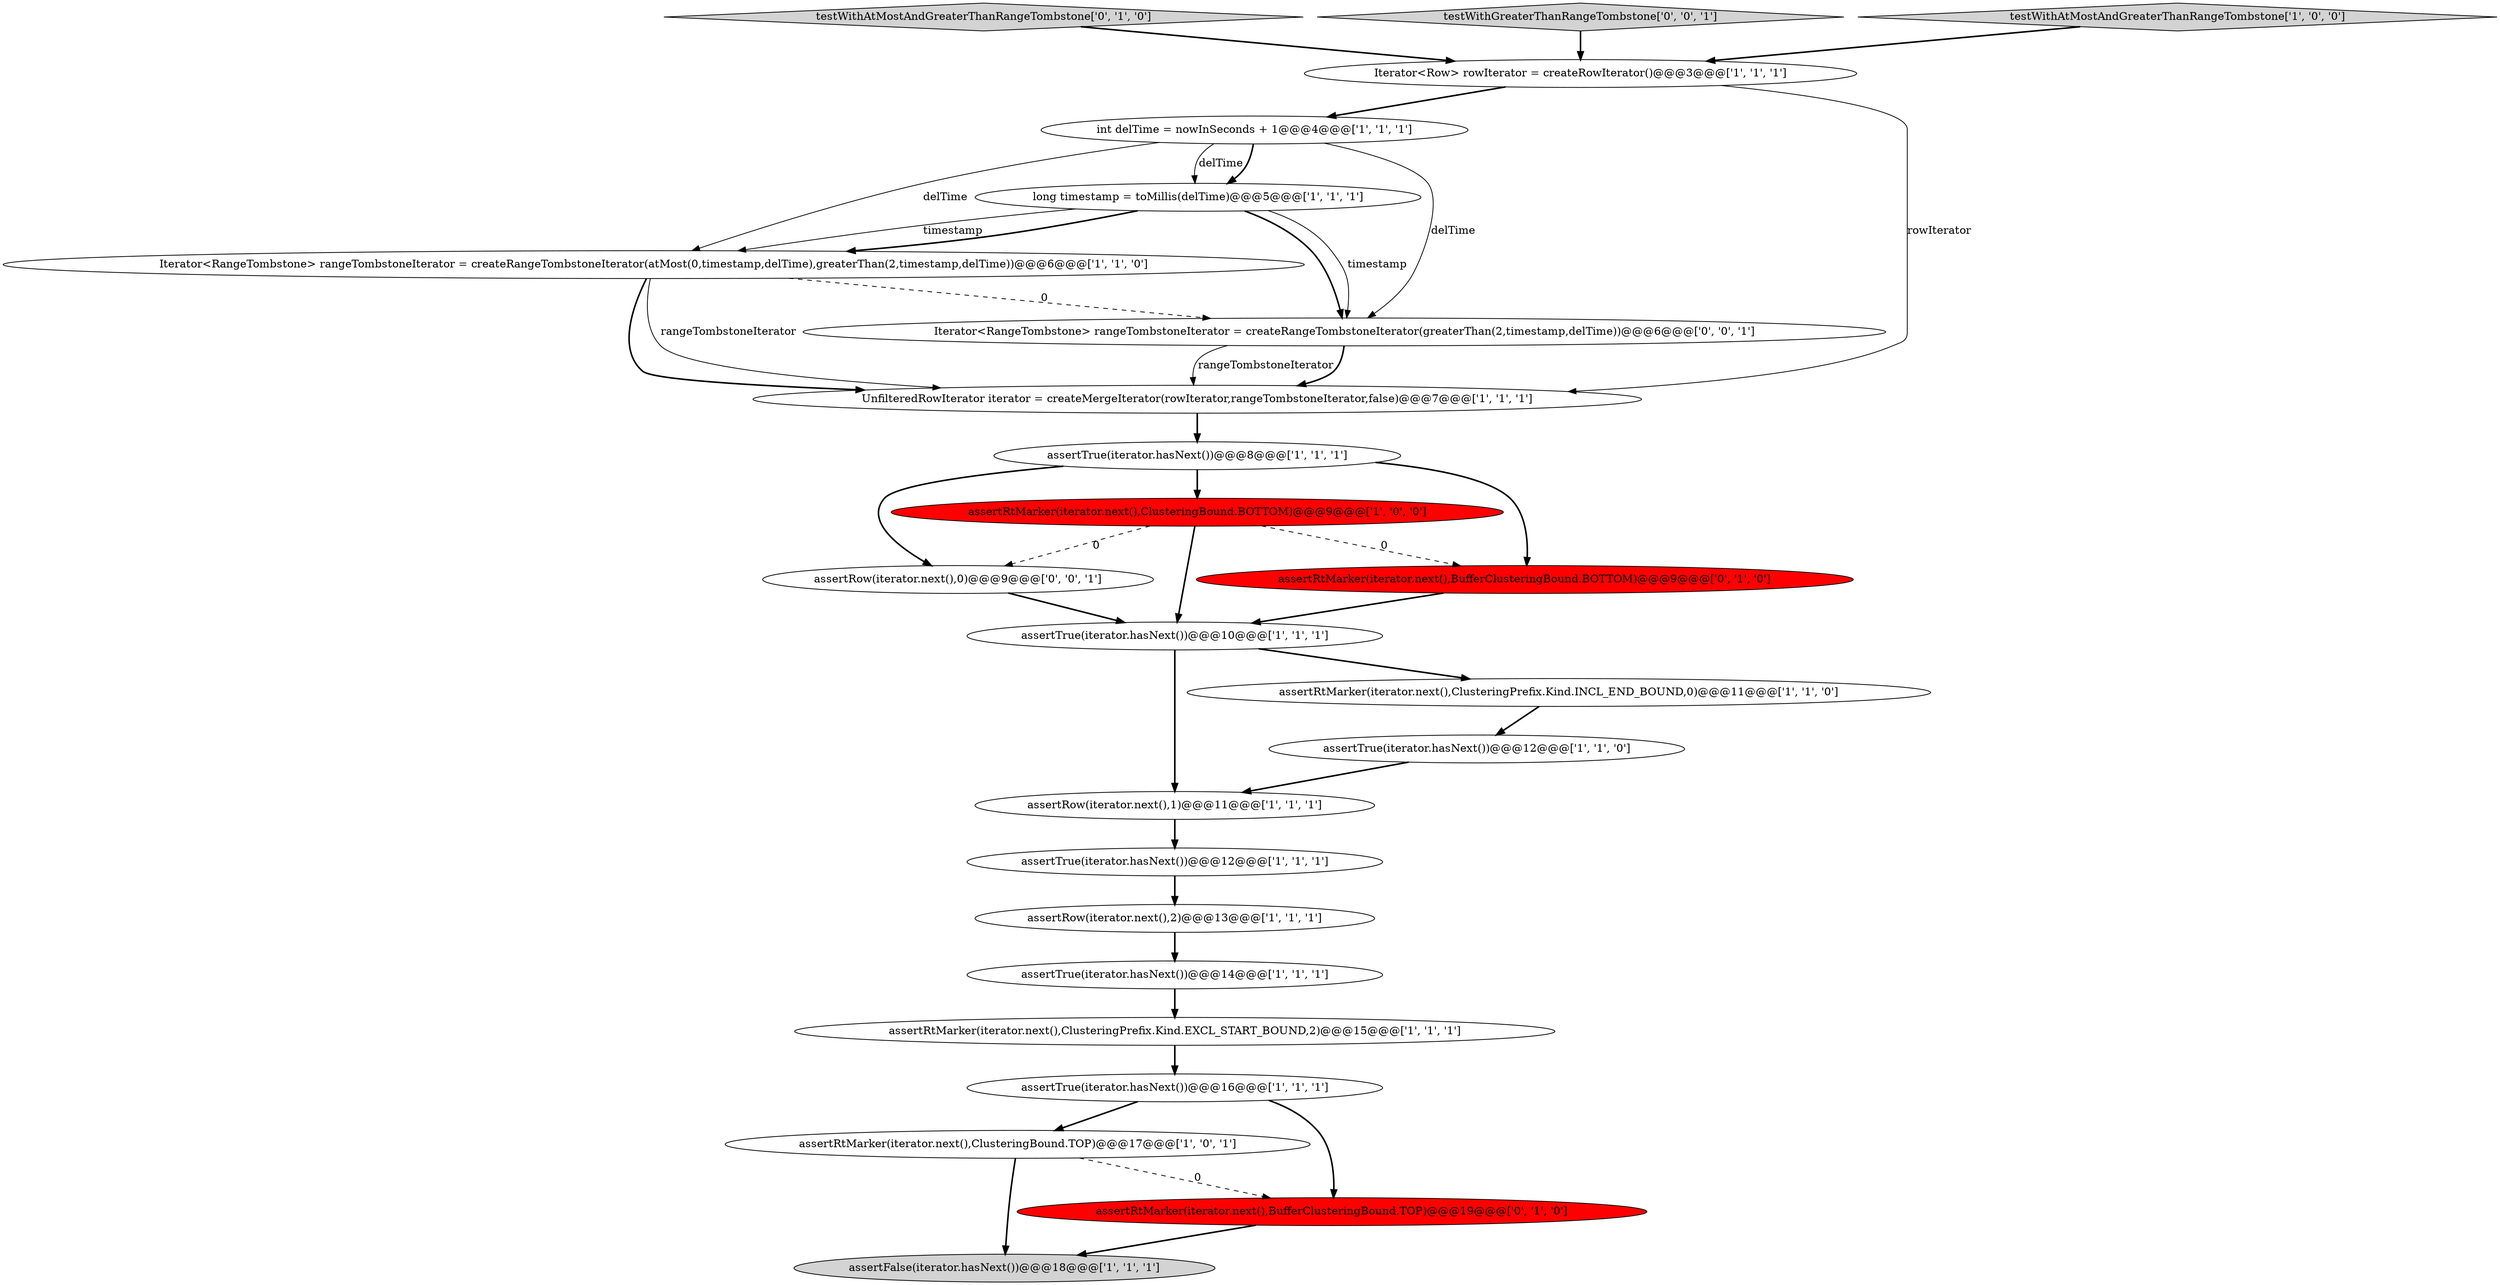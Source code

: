 digraph {
14 [style = filled, label = "assertTrue(iterator.hasNext())@@@16@@@['1', '1', '1']", fillcolor = white, shape = ellipse image = "AAA0AAABBB1BBB"];
12 [style = filled, label = "assertTrue(iterator.hasNext())@@@10@@@['1', '1', '1']", fillcolor = white, shape = ellipse image = "AAA0AAABBB1BBB"];
5 [style = filled, label = "assertTrue(iterator.hasNext())@@@12@@@['1', '1', '1']", fillcolor = white, shape = ellipse image = "AAA0AAABBB1BBB"];
4 [style = filled, label = "assertRow(iterator.next(),1)@@@11@@@['1', '1', '1']", fillcolor = white, shape = ellipse image = "AAA0AAABBB1BBB"];
8 [style = filled, label = "Iterator<Row> rowIterator = createRowIterator()@@@3@@@['1', '1', '1']", fillcolor = white, shape = ellipse image = "AAA0AAABBB1BBB"];
19 [style = filled, label = "testWithAtMostAndGreaterThanRangeTombstone['0', '1', '0']", fillcolor = lightgray, shape = diamond image = "AAA0AAABBB2BBB"];
15 [style = filled, label = "assertFalse(iterator.hasNext())@@@18@@@['1', '1', '1']", fillcolor = lightgray, shape = ellipse image = "AAA0AAABBB1BBB"];
17 [style = filled, label = "assertRtMarker(iterator.next(),ClusteringPrefix.Kind.INCL_END_BOUND,0)@@@11@@@['1', '1', '0']", fillcolor = white, shape = ellipse image = "AAA0AAABBB1BBB"];
23 [style = filled, label = "assertRow(iterator.next(),0)@@@9@@@['0', '0', '1']", fillcolor = white, shape = ellipse image = "AAA0AAABBB3BBB"];
7 [style = filled, label = "assertTrue(iterator.hasNext())@@@8@@@['1', '1', '1']", fillcolor = white, shape = ellipse image = "AAA0AAABBB1BBB"];
22 [style = filled, label = "testWithGreaterThanRangeTombstone['0', '0', '1']", fillcolor = lightgray, shape = diamond image = "AAA0AAABBB3BBB"];
6 [style = filled, label = "int delTime = nowInSeconds + 1@@@4@@@['1', '1', '1']", fillcolor = white, shape = ellipse image = "AAA0AAABBB1BBB"];
0 [style = filled, label = "Iterator<RangeTombstone> rangeTombstoneIterator = createRangeTombstoneIterator(atMost(0,timestamp,delTime),greaterThan(2,timestamp,delTime))@@@6@@@['1', '1', '0']", fillcolor = white, shape = ellipse image = "AAA0AAABBB1BBB"];
3 [style = filled, label = "assertRtMarker(iterator.next(),ClusteringBound.BOTTOM)@@@9@@@['1', '0', '0']", fillcolor = red, shape = ellipse image = "AAA1AAABBB1BBB"];
10 [style = filled, label = "assertRtMarker(iterator.next(),ClusteringBound.TOP)@@@17@@@['1', '0', '1']", fillcolor = white, shape = ellipse image = "AAA0AAABBB1BBB"];
24 [style = filled, label = "Iterator<RangeTombstone> rangeTombstoneIterator = createRangeTombstoneIterator(greaterThan(2,timestamp,delTime))@@@6@@@['0', '0', '1']", fillcolor = white, shape = ellipse image = "AAA0AAABBB3BBB"];
21 [style = filled, label = "assertRtMarker(iterator.next(),BufferClusteringBound.TOP)@@@19@@@['0', '1', '0']", fillcolor = red, shape = ellipse image = "AAA1AAABBB2BBB"];
2 [style = filled, label = "testWithAtMostAndGreaterThanRangeTombstone['1', '0', '0']", fillcolor = lightgray, shape = diamond image = "AAA0AAABBB1BBB"];
9 [style = filled, label = "assertRtMarker(iterator.next(),ClusteringPrefix.Kind.EXCL_START_BOUND,2)@@@15@@@['1', '1', '1']", fillcolor = white, shape = ellipse image = "AAA0AAABBB1BBB"];
20 [style = filled, label = "assertRtMarker(iterator.next(),BufferClusteringBound.BOTTOM)@@@9@@@['0', '1', '0']", fillcolor = red, shape = ellipse image = "AAA1AAABBB2BBB"];
16 [style = filled, label = "assertTrue(iterator.hasNext())@@@14@@@['1', '1', '1']", fillcolor = white, shape = ellipse image = "AAA0AAABBB1BBB"];
1 [style = filled, label = "assertRow(iterator.next(),2)@@@13@@@['1', '1', '1']", fillcolor = white, shape = ellipse image = "AAA0AAABBB1BBB"];
13 [style = filled, label = "UnfilteredRowIterator iterator = createMergeIterator(rowIterator,rangeTombstoneIterator,false)@@@7@@@['1', '1', '1']", fillcolor = white, shape = ellipse image = "AAA0AAABBB1BBB"];
11 [style = filled, label = "long timestamp = toMillis(delTime)@@@5@@@['1', '1', '1']", fillcolor = white, shape = ellipse image = "AAA0AAABBB1BBB"];
18 [style = filled, label = "assertTrue(iterator.hasNext())@@@12@@@['1', '1', '0']", fillcolor = white, shape = ellipse image = "AAA0AAABBB1BBB"];
8->13 [style = solid, label="rowIterator"];
10->21 [style = dashed, label="0"];
10->15 [style = bold, label=""];
0->13 [style = bold, label=""];
0->13 [style = solid, label="rangeTombstoneIterator"];
21->15 [style = bold, label=""];
6->24 [style = solid, label="delTime"];
12->17 [style = bold, label=""];
14->10 [style = bold, label=""];
6->11 [style = solid, label="delTime"];
8->6 [style = bold, label=""];
7->20 [style = bold, label=""];
3->12 [style = bold, label=""];
6->0 [style = solid, label="delTime"];
11->24 [style = bold, label=""];
7->3 [style = bold, label=""];
19->8 [style = bold, label=""];
24->13 [style = solid, label="rangeTombstoneIterator"];
22->8 [style = bold, label=""];
3->23 [style = dashed, label="0"];
5->1 [style = bold, label=""];
11->0 [style = bold, label=""];
18->4 [style = bold, label=""];
12->4 [style = bold, label=""];
1->16 [style = bold, label=""];
13->7 [style = bold, label=""];
6->11 [style = bold, label=""];
7->23 [style = bold, label=""];
3->20 [style = dashed, label="0"];
20->12 [style = bold, label=""];
9->14 [style = bold, label=""];
0->24 [style = dashed, label="0"];
23->12 [style = bold, label=""];
14->21 [style = bold, label=""];
4->5 [style = bold, label=""];
11->0 [style = solid, label="timestamp"];
16->9 [style = bold, label=""];
17->18 [style = bold, label=""];
11->24 [style = solid, label="timestamp"];
2->8 [style = bold, label=""];
24->13 [style = bold, label=""];
}
